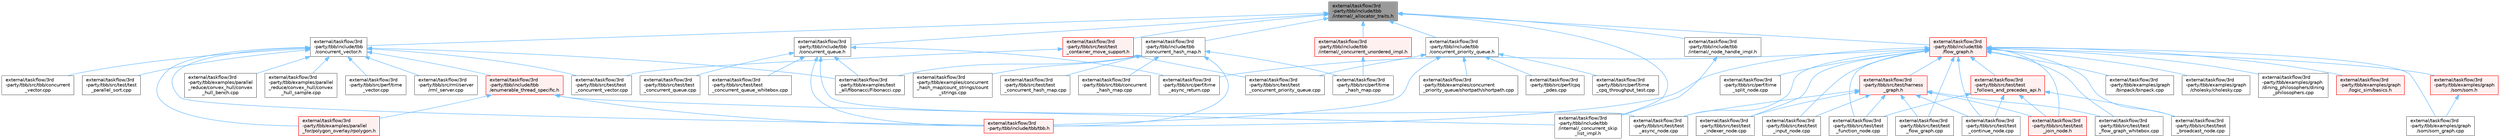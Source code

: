 digraph "external/taskflow/3rd-party/tbb/include/tbb/internal/_allocator_traits.h"
{
 // LATEX_PDF_SIZE
  bgcolor="transparent";
  edge [fontname=Helvetica,fontsize=10,labelfontname=Helvetica,labelfontsize=10];
  node [fontname=Helvetica,fontsize=10,shape=box,height=0.2,width=0.4];
  Node1 [id="Node000001",label="external/taskflow/3rd\l-party/tbb/include/tbb\l/internal/_allocator_traits.h",height=0.2,width=0.4,color="gray40", fillcolor="grey60", style="filled", fontcolor="black",tooltip=" "];
  Node1 -> Node2 [id="edge78_Node000001_Node000002",dir="back",color="steelblue1",style="solid",tooltip=" "];
  Node2 [id="Node000002",label="external/taskflow/3rd\l-party/tbb/include/tbb\l/concurrent_hash_map.h",height=0.2,width=0.4,color="grey40", fillcolor="white", style="filled",URL="$concurrent__hash__map_8h.html",tooltip=" "];
  Node2 -> Node3 [id="edge79_Node000002_Node000003",dir="back",color="steelblue1",style="solid",tooltip=" "];
  Node3 [id="Node000003",label="external/taskflow/3rd\l-party/tbb/examples/concurrent\l_hash_map/count_strings/count\l_strings.cpp",height=0.2,width=0.4,color="grey40", fillcolor="white", style="filled",URL="$count__strings_8cpp.html",tooltip=" "];
  Node2 -> Node4 [id="edge80_Node000002_Node000004",dir="back",color="steelblue1",style="solid",tooltip=" "];
  Node4 [id="Node000004",label="external/taskflow/3rd\l-party/tbb/examples/test\l_all/fibonacci/Fibonacci.cpp",height=0.2,width=0.4,color="grey40", fillcolor="white", style="filled",URL="$3rd-party_2tbb_2examples_2test__all_2fibonacci_2_fibonacci_8cpp.html",tooltip=" "];
  Node2 -> Node5 [id="edge81_Node000002_Node000005",dir="back",color="steelblue1",style="solid",tooltip=" "];
  Node5 [id="Node000005",label="external/taskflow/3rd\l-party/tbb/include/tbb/tbb.h",height=0.2,width=0.4,color="red", fillcolor="#FFF0F0", style="filled",URL="$tbb_8h.html",tooltip=" "];
  Node2 -> Node8 [id="edge82_Node000002_Node000008",dir="back",color="steelblue1",style="solid",tooltip=" "];
  Node8 [id="Node000008",label="external/taskflow/3rd\l-party/tbb/src/perf/time\l_hash_map.cpp",height=0.2,width=0.4,color="grey40", fillcolor="white", style="filled",URL="$time__hash__map_8cpp.html",tooltip=" "];
  Node2 -> Node9 [id="edge83_Node000002_Node000009",dir="back",color="steelblue1",style="solid",tooltip=" "];
  Node9 [id="Node000009",label="external/taskflow/3rd\l-party/tbb/src/tbb/concurrent\l_hash_map.cpp",height=0.2,width=0.4,color="grey40", fillcolor="white", style="filled",URL="$concurrent__hash__map_8cpp.html",tooltip=" "];
  Node2 -> Node10 [id="edge84_Node000002_Node000010",dir="back",color="steelblue1",style="solid",tooltip=" "];
  Node10 [id="Node000010",label="external/taskflow/3rd\l-party/tbb/src/test/test\l_concurrent_hash_map.cpp",height=0.2,width=0.4,color="grey40", fillcolor="white", style="filled",URL="$test__concurrent__hash__map_8cpp.html",tooltip=" "];
  Node1 -> Node11 [id="edge85_Node000001_Node000011",dir="back",color="steelblue1",style="solid",tooltip=" "];
  Node11 [id="Node000011",label="external/taskflow/3rd\l-party/tbb/include/tbb\l/concurrent_priority_queue.h",height=0.2,width=0.4,color="grey40", fillcolor="white", style="filled",URL="$concurrent__priority__queue_8h.html",tooltip=" "];
  Node11 -> Node12 [id="edge86_Node000011_Node000012",dir="back",color="steelblue1",style="solid",tooltip=" "];
  Node12 [id="Node000012",label="external/taskflow/3rd\l-party/tbb/examples/concurrent\l_priority_queue/shortpath/shortpath.cpp",height=0.2,width=0.4,color="grey40", fillcolor="white", style="filled",URL="$shortpath_8cpp.html",tooltip=" "];
  Node11 -> Node5 [id="edge87_Node000011_Node000005",dir="back",color="steelblue1",style="solid",tooltip=" "];
  Node11 -> Node13 [id="edge88_Node000011_Node000013",dir="back",color="steelblue1",style="solid",tooltip=" "];
  Node13 [id="Node000013",label="external/taskflow/3rd\l-party/tbb/src/perf/cpq\l_pdes.cpp",height=0.2,width=0.4,color="grey40", fillcolor="white", style="filled",URL="$cpq__pdes_8cpp.html",tooltip=" "];
  Node11 -> Node14 [id="edge89_Node000011_Node000014",dir="back",color="steelblue1",style="solid",tooltip=" "];
  Node14 [id="Node000014",label="external/taskflow/3rd\l-party/tbb/src/perf/time\l_cpq_throughput_test.cpp",height=0.2,width=0.4,color="grey40", fillcolor="white", style="filled",URL="$time__cpq__throughput__test_8cpp.html",tooltip=" "];
  Node11 -> Node15 [id="edge90_Node000011_Node000015",dir="back",color="steelblue1",style="solid",tooltip=" "];
  Node15 [id="Node000015",label="external/taskflow/3rd\l-party/tbb/src/test/test\l_concurrent_priority_queue.cpp",height=0.2,width=0.4,color="grey40", fillcolor="white", style="filled",URL="$test__concurrent__priority__queue_8cpp.html",tooltip=" "];
  Node1 -> Node16 [id="edge91_Node000001_Node000016",dir="back",color="steelblue1",style="solid",tooltip=" "];
  Node16 [id="Node000016",label="external/taskflow/3rd\l-party/tbb/include/tbb\l/concurrent_queue.h",height=0.2,width=0.4,color="grey40", fillcolor="white", style="filled",URL="$concurrent__queue_8h.html",tooltip=" "];
  Node16 -> Node4 [id="edge92_Node000016_Node000004",dir="back",color="steelblue1",style="solid",tooltip=" "];
  Node16 -> Node5 [id="edge93_Node000016_Node000005",dir="back",color="steelblue1",style="solid",tooltip=" "];
  Node16 -> Node17 [id="edge94_Node000016_Node000017",dir="back",color="steelblue1",style="solid",tooltip=" "];
  Node17 [id="Node000017",label="external/taskflow/3rd\l-party/tbb/src/perf/time\l_async_return.cpp",height=0.2,width=0.4,color="grey40", fillcolor="white", style="filled",URL="$time__async__return_8cpp.html",tooltip=" "];
  Node16 -> Node18 [id="edge95_Node000016_Node000018",dir="back",color="steelblue1",style="solid",tooltip=" "];
  Node18 [id="Node000018",label="external/taskflow/3rd\l-party/tbb/src/test/test\l_async_node.cpp",height=0.2,width=0.4,color="grey40", fillcolor="white", style="filled",URL="$test__async__node_8cpp.html",tooltip=" "];
  Node16 -> Node19 [id="edge96_Node000016_Node000019",dir="back",color="steelblue1",style="solid",tooltip=" "];
  Node19 [id="Node000019",label="external/taskflow/3rd\l-party/tbb/src/test/test\l_concurrent_queue.cpp",height=0.2,width=0.4,color="grey40", fillcolor="white", style="filled",URL="$test__concurrent__queue_8cpp.html",tooltip=" "];
  Node16 -> Node20 [id="edge97_Node000016_Node000020",dir="back",color="steelblue1",style="solid",tooltip=" "];
  Node20 [id="Node000020",label="external/taskflow/3rd\l-party/tbb/src/test/test\l_concurrent_queue_whitebox.cpp",height=0.2,width=0.4,color="grey40", fillcolor="white", style="filled",URL="$test__concurrent__queue__whitebox_8cpp.html",tooltip=" "];
  Node1 -> Node21 [id="edge98_Node000001_Node000021",dir="back",color="steelblue1",style="solid",tooltip=" "];
  Node21 [id="Node000021",label="external/taskflow/3rd\l-party/tbb/include/tbb\l/concurrent_vector.h",height=0.2,width=0.4,color="grey40", fillcolor="white", style="filled",URL="$concurrent__vector_8h.html",tooltip=" "];
  Node21 -> Node22 [id="edge99_Node000021_Node000022",dir="back",color="steelblue1",style="solid",tooltip=" "];
  Node22 [id="Node000022",label="external/taskflow/3rd\l-party/tbb/examples/parallel\l_for/polygon_overlay/rpolygon.h",height=0.2,width=0.4,color="red", fillcolor="#FFF0F0", style="filled",URL="$rpolygon_8h.html",tooltip=" "];
  Node21 -> Node27 [id="edge100_Node000021_Node000027",dir="back",color="steelblue1",style="solid",tooltip=" "];
  Node27 [id="Node000027",label="external/taskflow/3rd\l-party/tbb/examples/parallel\l_reduce/convex_hull/convex\l_hull_bench.cpp",height=0.2,width=0.4,color="grey40", fillcolor="white", style="filled",URL="$convex__hull__bench_8cpp.html",tooltip=" "];
  Node21 -> Node28 [id="edge101_Node000021_Node000028",dir="back",color="steelblue1",style="solid",tooltip=" "];
  Node28 [id="Node000028",label="external/taskflow/3rd\l-party/tbb/examples/parallel\l_reduce/convex_hull/convex\l_hull_sample.cpp",height=0.2,width=0.4,color="grey40", fillcolor="white", style="filled",URL="$convex__hull__sample_8cpp.html",tooltip=" "];
  Node21 -> Node4 [id="edge102_Node000021_Node000004",dir="back",color="steelblue1",style="solid",tooltip=" "];
  Node21 -> Node29 [id="edge103_Node000021_Node000029",dir="back",color="steelblue1",style="solid",tooltip=" "];
  Node29 [id="Node000029",label="external/taskflow/3rd\l-party/tbb/include/tbb\l/enumerable_thread_specific.h",height=0.2,width=0.4,color="red", fillcolor="#FFF0F0", style="filled",URL="$enumerable__thread__specific_8h.html",tooltip=" "];
  Node29 -> Node22 [id="edge104_Node000029_Node000022",dir="back",color="steelblue1",style="solid",tooltip=" "];
  Node29 -> Node44 [id="edge105_Node000029_Node000044",dir="back",color="steelblue1",style="solid",tooltip=" "];
  Node44 [id="Node000044",label="external/taskflow/3rd\l-party/tbb/include/tbb\l/internal/_concurrent_skip\l_list_impl.h",height=0.2,width=0.4,color="grey40", fillcolor="white", style="filled",URL="$__concurrent__skip__list__impl_8h.html",tooltip=" "];
  Node29 -> Node5 [id="edge106_Node000029_Node000005",dir="back",color="steelblue1",style="solid",tooltip=" "];
  Node21 -> Node5 [id="edge107_Node000021_Node000005",dir="back",color="steelblue1",style="solid",tooltip=" "];
  Node21 -> Node51 [id="edge108_Node000021_Node000051",dir="back",color="steelblue1",style="solid",tooltip=" "];
  Node51 [id="Node000051",label="external/taskflow/3rd\l-party/tbb/src/perf/time\l_vector.cpp",height=0.2,width=0.4,color="grey40", fillcolor="white", style="filled",URL="$time__vector_8cpp.html",tooltip=" "];
  Node21 -> Node52 [id="edge109_Node000021_Node000052",dir="back",color="steelblue1",style="solid",tooltip=" "];
  Node52 [id="Node000052",label="external/taskflow/3rd\l-party/tbb/src/rml/server\l/rml_server.cpp",height=0.2,width=0.4,color="grey40", fillcolor="white", style="filled",URL="$rml__server_8cpp.html",tooltip=" "];
  Node21 -> Node53 [id="edge110_Node000021_Node000053",dir="back",color="steelblue1",style="solid",tooltip=" "];
  Node53 [id="Node000053",label="external/taskflow/3rd\l-party/tbb/src/tbb/concurrent\l_vector.cpp",height=0.2,width=0.4,color="grey40", fillcolor="white", style="filled",URL="$concurrent__vector_8cpp.html",tooltip=" "];
  Node21 -> Node54 [id="edge111_Node000021_Node000054",dir="back",color="steelblue1",style="solid",tooltip=" "];
  Node54 [id="Node000054",label="external/taskflow/3rd\l-party/tbb/src/test/test\l_concurrent_vector.cpp",height=0.2,width=0.4,color="grey40", fillcolor="white", style="filled",URL="$test__concurrent__vector_8cpp.html",tooltip=" "];
  Node21 -> Node55 [id="edge112_Node000021_Node000055",dir="back",color="steelblue1",style="solid",tooltip=" "];
  Node55 [id="Node000055",label="external/taskflow/3rd\l-party/tbb/src/test/test\l_parallel_sort.cpp",height=0.2,width=0.4,color="grey40", fillcolor="white", style="filled",URL="$test__parallel__sort_8cpp.html",tooltip=" "];
  Node1 -> Node56 [id="edge113_Node000001_Node000056",dir="back",color="steelblue1",style="solid",tooltip=" "];
  Node56 [id="Node000056",label="external/taskflow/3rd\l-party/tbb/include/tbb\l/flow_graph.h",height=0.2,width=0.4,color="red", fillcolor="#FFF0F0", style="filled",URL="$flow__graph_8h.html",tooltip="The graph related classes and functions"];
  Node56 -> Node57 [id="edge114_Node000056_Node000057",dir="back",color="steelblue1",style="solid",tooltip=" "];
  Node57 [id="Node000057",label="external/taskflow/3rd\l-party/tbb/examples/graph\l/binpack/binpack.cpp",height=0.2,width=0.4,color="grey40", fillcolor="white", style="filled",URL="$binpack_8cpp.html",tooltip=" "];
  Node56 -> Node58 [id="edge115_Node000056_Node000058",dir="back",color="steelblue1",style="solid",tooltip=" "];
  Node58 [id="Node000058",label="external/taskflow/3rd\l-party/tbb/examples/graph\l/cholesky/cholesky.cpp",height=0.2,width=0.4,color="grey40", fillcolor="white", style="filled",URL="$tbb_2examples_2graph_2cholesky_2cholesky_8cpp.html",tooltip=" "];
  Node56 -> Node59 [id="edge116_Node000056_Node000059",dir="back",color="steelblue1",style="solid",tooltip=" "];
  Node59 [id="Node000059",label="external/taskflow/3rd\l-party/tbb/examples/graph\l/dining_philosophers/dining\l_philosophers.cpp",height=0.2,width=0.4,color="grey40", fillcolor="white", style="filled",URL="$dining__philosophers_8cpp.html",tooltip=" "];
  Node56 -> Node60 [id="edge117_Node000056_Node000060",dir="back",color="steelblue1",style="solid",tooltip=" "];
  Node60 [id="Node000060",label="external/taskflow/3rd\l-party/tbb/examples/graph\l/logic_sim/basics.h",height=0.2,width=0.4,color="red", fillcolor="#FFF0F0", style="filled",URL="$basics_8h.html",tooltip=" "];
  Node56 -> Node65 [id="edge118_Node000056_Node000065",dir="back",color="steelblue1",style="solid",tooltip=" "];
  Node65 [id="Node000065",label="external/taskflow/3rd\l-party/tbb/examples/graph\l/som/som.h",height=0.2,width=0.4,color="red", fillcolor="#FFF0F0", style="filled",URL="$som_8h.html",tooltip=" "];
  Node65 -> Node67 [id="edge119_Node000065_Node000067",dir="back",color="steelblue1",style="solid",tooltip=" "];
  Node67 [id="Node000067",label="external/taskflow/3rd\l-party/tbb/examples/graph\l/som/som_graph.cpp",height=0.2,width=0.4,color="grey40", fillcolor="white", style="filled",URL="$som__graph_8cpp.html",tooltip=" "];
  Node56 -> Node67 [id="edge120_Node000056_Node000067",dir="back",color="steelblue1",style="solid",tooltip=" "];
  Node56 -> Node5 [id="edge121_Node000056_Node000005",dir="back",color="steelblue1",style="solid",tooltip=" "];
  Node56 -> Node17 [id="edge122_Node000056_Node000017",dir="back",color="steelblue1",style="solid",tooltip=" "];
  Node56 -> Node68 [id="edge123_Node000056_Node000068",dir="back",color="steelblue1",style="solid",tooltip=" "];
  Node68 [id="Node000068",label="external/taskflow/3rd\l-party/tbb/src/perf/time\l_split_node.cpp",height=0.2,width=0.4,color="grey40", fillcolor="white", style="filled",URL="$time__split__node_8cpp.html",tooltip=" "];
  Node56 -> Node69 [id="edge124_Node000056_Node000069",dir="back",color="steelblue1",style="solid",tooltip=" "];
  Node69 [id="Node000069",label="external/taskflow/3rd\l-party/tbb/src/test/harness\l_graph.h",height=0.2,width=0.4,color="red", fillcolor="#FFF0F0", style="filled",URL="$harness__graph_8h.html",tooltip=" "];
  Node69 -> Node18 [id="edge125_Node000069_Node000018",dir="back",color="steelblue1",style="solid",tooltip=" "];
  Node69 -> Node71 [id="edge126_Node000069_Node000071",dir="back",color="steelblue1",style="solid",tooltip=" "];
  Node71 [id="Node000071",label="external/taskflow/3rd\l-party/tbb/src/test/test\l_continue_node.cpp",height=0.2,width=0.4,color="grey40", fillcolor="white", style="filled",URL="$test__continue__node_8cpp.html",tooltip=" "];
  Node69 -> Node72 [id="edge127_Node000069_Node000072",dir="back",color="steelblue1",style="solid",tooltip=" "];
  Node72 [id="Node000072",label="external/taskflow/3rd\l-party/tbb/src/test/test\l_flow_graph.cpp",height=0.2,width=0.4,color="grey40", fillcolor="white", style="filled",URL="$test__flow__graph_8cpp.html",tooltip=" "];
  Node69 -> Node73 [id="edge128_Node000069_Node000073",dir="back",color="steelblue1",style="solid",tooltip=" "];
  Node73 [id="Node000073",label="external/taskflow/3rd\l-party/tbb/src/test/test\l_flow_graph_whitebox.cpp",height=0.2,width=0.4,color="grey40", fillcolor="white", style="filled",URL="$test__flow__graph__whitebox_8cpp.html",tooltip=" "];
  Node69 -> Node74 [id="edge129_Node000069_Node000074",dir="back",color="steelblue1",style="solid",tooltip=" "];
  Node74 [id="Node000074",label="external/taskflow/3rd\l-party/tbb/src/test/test\l_function_node.cpp",height=0.2,width=0.4,color="grey40", fillcolor="white", style="filled",URL="$test__function__node_8cpp.html",tooltip=" "];
  Node69 -> Node75 [id="edge130_Node000069_Node000075",dir="back",color="steelblue1",style="solid",tooltip=" "];
  Node75 [id="Node000075",label="external/taskflow/3rd\l-party/tbb/src/test/test\l_indexer_node.cpp",height=0.2,width=0.4,color="grey40", fillcolor="white", style="filled",URL="$test__indexer__node_8cpp.html",tooltip=" "];
  Node69 -> Node76 [id="edge131_Node000069_Node000076",dir="back",color="steelblue1",style="solid",tooltip=" "];
  Node76 [id="Node000076",label="external/taskflow/3rd\l-party/tbb/src/test/test\l_input_node.cpp",height=0.2,width=0.4,color="grey40", fillcolor="white", style="filled",URL="$test__input__node_8cpp.html",tooltip=" "];
  Node69 -> Node77 [id="edge132_Node000069_Node000077",dir="back",color="steelblue1",style="solid",tooltip=" "];
  Node77 [id="Node000077",label="external/taskflow/3rd\l-party/tbb/src/test/test\l_join_node.h",height=0.2,width=0.4,color="red", fillcolor="#FFF0F0", style="filled",URL="$test__join__node_8h.html",tooltip=" "];
  Node56 -> Node18 [id="edge133_Node000056_Node000018",dir="back",color="steelblue1",style="solid",tooltip=" "];
  Node56 -> Node89 [id="edge134_Node000056_Node000089",dir="back",color="steelblue1",style="solid",tooltip=" "];
  Node89 [id="Node000089",label="external/taskflow/3rd\l-party/tbb/src/test/test\l_broadcast_node.cpp",height=0.2,width=0.4,color="grey40", fillcolor="white", style="filled",URL="$test__broadcast__node_8cpp.html",tooltip=" "];
  Node56 -> Node71 [id="edge135_Node000056_Node000071",dir="back",color="steelblue1",style="solid",tooltip=" "];
  Node56 -> Node72 [id="edge136_Node000056_Node000072",dir="back",color="steelblue1",style="solid",tooltip=" "];
  Node56 -> Node73 [id="edge137_Node000056_Node000073",dir="back",color="steelblue1",style="solid",tooltip=" "];
  Node56 -> Node90 [id="edge138_Node000056_Node000090",dir="back",color="steelblue1",style="solid",tooltip=" "];
  Node90 [id="Node000090",label="external/taskflow/3rd\l-party/tbb/src/test/test\l_follows_and_precedes_api.h",height=0.2,width=0.4,color="red", fillcolor="#FFF0F0", style="filled",URL="$test__follows__and__precedes__api_8h.html",tooltip=" "];
  Node90 -> Node89 [id="edge139_Node000090_Node000089",dir="back",color="steelblue1",style="solid",tooltip=" "];
  Node90 -> Node71 [id="edge140_Node000090_Node000071",dir="back",color="steelblue1",style="solid",tooltip=" "];
  Node90 -> Node74 [id="edge141_Node000090_Node000074",dir="back",color="steelblue1",style="solid",tooltip=" "];
  Node90 -> Node77 [id="edge142_Node000090_Node000077",dir="back",color="steelblue1",style="solid",tooltip=" "];
  Node56 -> Node74 [id="edge143_Node000056_Node000074",dir="back",color="steelblue1",style="solid",tooltip=" "];
  Node56 -> Node75 [id="edge144_Node000056_Node000075",dir="back",color="steelblue1",style="solid",tooltip=" "];
  Node56 -> Node76 [id="edge145_Node000056_Node000076",dir="back",color="steelblue1",style="solid",tooltip=" "];
  Node56 -> Node77 [id="edge146_Node000056_Node000077",dir="back",color="steelblue1",style="solid",tooltip=" "];
  Node1 -> Node44 [id="edge147_Node000001_Node000044",dir="back",color="steelblue1",style="solid",tooltip=" "];
  Node1 -> Node101 [id="edge148_Node000001_Node000101",dir="back",color="steelblue1",style="solid",tooltip=" "];
  Node101 [id="Node000101",label="external/taskflow/3rd\l-party/tbb/include/tbb\l/internal/_concurrent_unordered_impl.h",height=0.2,width=0.4,color="red", fillcolor="#FFF0F0", style="filled",URL="$__concurrent__unordered__impl_8h.html",tooltip=" "];
  Node101 -> Node8 [id="edge149_Node000101_Node000008",dir="back",color="steelblue1",style="solid",tooltip=" "];
  Node1 -> Node108 [id="edge150_Node000001_Node000108",dir="back",color="steelblue1",style="solid",tooltip=" "];
  Node108 [id="Node000108",label="external/taskflow/3rd\l-party/tbb/include/tbb\l/internal/_node_handle_impl.h",height=0.2,width=0.4,color="grey40", fillcolor="white", style="filled",URL="$__node__handle__impl_8h.html",tooltip=" "];
  Node108 -> Node44 [id="edge151_Node000108_Node000044",dir="back",color="steelblue1",style="solid",tooltip=" "];
  Node1 -> Node109 [id="edge152_Node000001_Node000109",dir="back",color="steelblue1",style="solid",tooltip=" "];
  Node109 [id="Node000109",label="external/taskflow/3rd\l-party/tbb/src/test/test\l_container_move_support.h",height=0.2,width=0.4,color="red", fillcolor="#FFF0F0", style="filled",URL="$test__container__move__support_8h.html",tooltip=" "];
  Node109 -> Node15 [id="edge153_Node000109_Node000015",dir="back",color="steelblue1",style="solid",tooltip=" "];
  Node109 -> Node54 [id="edge154_Node000109_Node000054",dir="back",color="steelblue1",style="solid",tooltip=" "];
}
